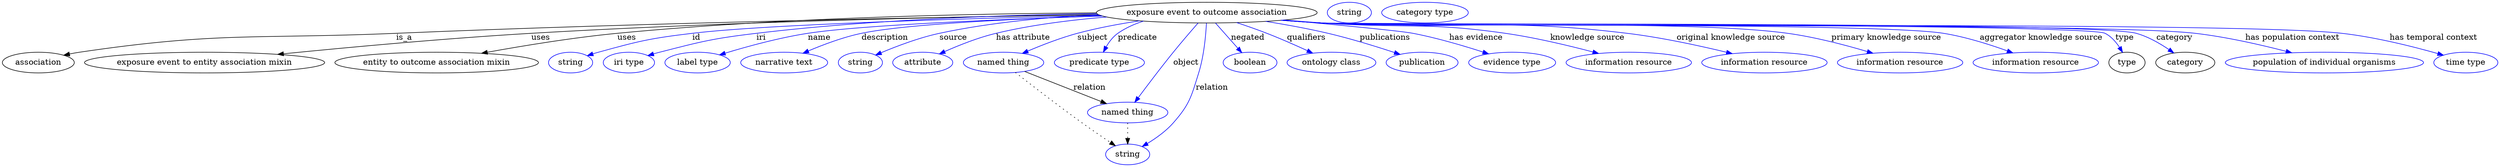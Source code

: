 digraph {
	graph [bb="0,0,3508.2,283"];
	node [label="\N"];
	"exposure event to outcome association"	[height=0.5,
		label="exposure event to outcome association",
		pos="1688,265",
		width=4.0982];
	association	[height=0.5,
		pos="50.046,178",
		width=1.3902];
	"exposure event to outcome association" -> association	[label=is_a,
		lp="556.05,221.5",
		pos="e,85.963,190.62 1542.7,261.64 1325.5,257.64 903.38,248.04 545.05,229 350.99,218.69 300.31,230.42 109.05,196 104.68,195.21 100.17,\
194.23 95.686,193.14"];
	"exposure event to entity association mixin"	[height=0.5,
		pos="279.05,178",
		width=4.4593];
	"exposure event to outcome association" -> "exposure event to entity association mixin"	[label=uses,
		lp="745.05,221.5",
		pos="e,378.94,192.12 1542.2,261.96 1354.8,258.59 1019.3,249.98 733.05,229 615.28,220.37 480.89,204.86 389.08,193.4"];
	"entity to outcome association mixin"	[height=0.5,
		pos="595.05,178",
		width=3.8274];
	"exposure event to outcome association" -> "entity to outcome association mixin"	[label=uses,
		lp="865.05,221.5",
		pos="e,658.51,194.05 1540.5,264.46 1373.2,263.45 1092.6,257.08 853.05,229 790.28,221.64 719.9,207.61 668.53,196.28"];
	id	[color=blue,
		height=0.5,
		label=string,
		pos="781.05,178",
		width=0.84854];
	"exposure event to outcome association" -> id	[color=blue,
		label=id,
		lp="965.55,221.5",
		pos="e,804.48,189.74 1545.4,260.27 1366.2,255.05 1069,244.42 960.05,229 897.18,220.1 881.37,215.82 821.05,196 818.66,195.22 816.22,194.35 \
813.78,193.44",
		style=solid];
	iri	[color=blue,
		height=0.5,
		label="iri type",
		pos="866.05,178",
		width=1.011];
	"exposure event to outcome association" -> iri	[color=blue,
		label=iri,
		lp="1059.5,221.5",
		pos="e,893.59,189.81 1541,263.16 1411.9,260.7 1219.2,252.83 1053,229 989.34,219.86 973.68,214.52 912.05,196 909.12,195.12 906.12,194.16 \
903.11,193.14",
		style=solid];
	name	[color=blue,
		height=0.5,
		label="label type",
		pos="966.05,178",
		width=1.2638];
	"exposure event to outcome association" -> name	[color=blue,
		label=name,
		lp="1143.5,221.5",
		pos="e,997.45,191.16 1540.4,264.16 1426.8,262.03 1266.4,254.11 1128,229 1085.9,221.36 1039.4,206.26 1007,194.64",
		style=solid];
	description	[color=blue,
		height=0.5,
		label="narrative text",
		pos="1087,178",
		width=1.6068];
	"exposure event to outcome association" -> description	[color=blue,
		label=description,
		lp="1236.5,221.5",
		pos="e,1115,193.83 1549.1,258.91 1430.3,253.64 1268.8,244.04 1206,229 1177.5,222.16 1147,209.24 1124.1,198.24",
		style=solid];
	source	[color=blue,
		height=0.5,
		label=string,
		pos="1193,178",
		width=0.84854];
	"exposure event to outcome association" -> source	[color=blue,
		label=source,
		lp="1334,221.5",
		pos="e,1215.5,190.52 1545.6,260.09 1475.7,255.78 1390.6,246.94 1316,229 1283.8,221.24 1248.9,206.41 1224.6,194.9",
		style=solid];
	"has attribute"	[color=blue,
		height=0.5,
		label=attribute,
		pos="1282,178",
		width=1.1193];
	"exposure event to outcome association" -> "has attribute"	[color=blue,
		label="has attribute",
		lp="1431.5,221.5",
		pos="e,1307.1,192.3 1558.4,256.35 1507.8,251.29 1449.6,242.9 1398,229 1369.5,221.3 1338.9,207.85 1316.3,196.84",
		style=solid];
	subject	[color=blue,
		height=0.5,
		label="named thing",
		pos="1396,178",
		width=1.5346];
	"exposure event to outcome association" -> subject	[color=blue,
		label=subject,
		lp="1525.5,221.5",
		pos="e,1423.8,193.84 1596.7,250.8 1567.4,245.41 1535,238.23 1506,229 1480.9,221 1453.9,208.79 1433,198.44",
		style=solid];
	predicate	[color=blue,
		height=0.5,
		label="predicate type",
		pos="1530,178",
		width=1.679];
	"exposure event to outcome association" -> predicate	[color=blue,
		label=predicate,
		lp="1587,221.5",
		pos="e,1537.1,196.17 1604.4,250.05 1589.4,245.04 1574.6,238.24 1562,229 1553.7,222.82 1546.9,213.74 1541.8,205.01",
		style=solid];
	object	[color=blue,
		height=0.5,
		label="named thing",
		pos="1574,91",
		width=1.5346];
	"exposure event to outcome association" -> object	[color=blue,
		label=object,
		lp="1657,178",
		pos="e,1584.3,108.73 1675.6,246.83 1665.7,233.18 1651.8,213.53 1640,196 1622.3,169.53 1602.9,138.66 1589.7,117.46",
		style=solid];
	relation	[color=blue,
		height=0.5,
		label=string,
		pos="1574,18",
		width=0.84854];
	"exposure event to outcome association" -> relation	[color=blue,
		label=relation,
		lp="1692,134.5",
		pos="e,1593.9,31.882 1687.7,246.93 1686,211.24 1677.9,127.52 1638,73 1628.2,59.554 1614.4,47.328 1602.1,37.923",
		style=solid];
	negated	[color=blue,
		height=0.5,
		label=boolean,
		pos="1754,178",
		width=1.0652];
	"exposure event to outcome association" -> negated	[color=blue,
		label=negated,
		lp="1746.5,221.5",
		pos="e,1741.4,195.31 1701.4,246.8 1711.1,234.35 1724.3,217.34 1735,203.47",
		style=solid];
	qualifiers	[color=blue,
		height=0.5,
		label="ontology class",
		pos="1872,178",
		width=1.7151];
	"exposure event to outcome association" -> qualifiers	[color=blue,
		label=qualifiers,
		lp="1828.5,221.5",
		pos="e,1843.4,193.97 1728.9,247.65 1742.7,241.95 1758.1,235.38 1772,229 1792.9,219.46 1815.8,208.09 1834.4,198.6",
		style=solid];
	publications	[color=blue,
		height=0.5,
		label=publication,
		pos="2002,178",
		width=1.3902];
	"exposure event to outcome association" -> publications	[color=blue,
		label=publications,
		lp="1940.5,221.5",
		pos="e,1969.3,191.77 1767.7,249.84 1796.4,244.16 1828.8,237.04 1858,229 1892.7,219.45 1931.2,205.94 1959.6,195.37",
		style=solid];
	"has evidence"	[color=blue,
		height=0.5,
		label="evidence type",
		pos="2130,178",
		width=1.661];
	"exposure event to outcome association" -> "has evidence"	[color=blue,
		label="has evidence",
		lp="2069,221.5",
		pos="e,2095,192.74 1793,252.35 1868.5,243.8 1960,233.01 1978,229 2014.8,220.81 2055.3,207.26 2085.2,196.33",
		style=solid];
	"knowledge source"	[color=blue,
		height=0.5,
		label="information resource",
		pos="2293,178",
		width=2.3651];
	"exposure event to outcome association" -> "knowledge source"	[color=blue,
		label="knowledge source",
		lp="2224.5,221.5",
		pos="e,2249.1,193.49 1791.6,252.12 1809.1,250.28 1827.1,248.5 1844,247 1961.2,236.63 1992.1,248.44 2108,229 2152.9,221.49 2202.6,207.75 \
2239.1,196.57",
		style=solid];
	"original knowledge source"	[color=blue,
		height=0.5,
		label="information resource",
		pos="2481,178",
		width=2.3651];
	"exposure event to outcome association" -> "original knowledge source"	[color=blue,
		label="original knowledge source",
		lp="2424.5,221.5",
		pos="e,2434.8,193.2 1789.9,251.9 1807.9,250.05 1826.5,248.32 1844,247 2036.6,232.53 2086.9,256.22 2278,229 2328.5,221.81 2384.7,207.47 \
2425.1,195.98",
		style=solid];
	"primary knowledge source"	[color=blue,
		height=0.5,
		label="information resource",
		pos="2669,178",
		width=2.3651];
	"exposure event to outcome association" -> "primary knowledge source"	[color=blue,
		label="primary knowledge source",
		lp="2640,221.5",
		pos="e,2629.3,194.04 1788.6,251.83 1807,249.94 1826.1,248.22 1844,247 1989.8,237.08 2356.8,252.03 2501,229 2541.8,222.5 2586.4,208.87 \
2619.5,197.49",
		style=solid];
	"aggregator knowledge source"	[color=blue,
		height=0.5,
		label="information resource",
		pos="2857,178",
		width=2.3651];
	"exposure event to outcome association" -> "aggregator knowledge source"	[color=blue,
		label="aggregator knowledge source",
		lp="2853,221.5",
		pos="e,2823.1,194.62 1788.2,251.77 1806.8,249.88 1826,248.17 1844,247 2037.7,234.48 2526.2,264.09 2717,229 2750.5,222.84 2786.7,209.75 \
2813.9,198.51",
		style=solid];
	type	[height=0.5,
		pos="2987,178",
		width=0.75];
	"exposure event to outcome association" -> type	[color=blue,
		label=type,
		lp="2972,221.5",
		pos="e,2976.4,194.89 1788.2,251.71 1806.7,249.82 1826,248.13 1844,247 1904.7,243.21 2881.1,252.7 2937,229 2950.1,223.48 2961.5,212.8 \
2970.1,202.73",
		style=solid];
	category	[height=0.5,
		pos="3073,178",
		width=1.1374];
	"exposure event to outcome association" -> category	[color=blue,
		label=category,
		lp="3046.5,221.5",
		pos="e,3054.1,194.05 1788.2,251.69 1806.7,249.81 1826,248.13 1844,247 1907.5,243.05 2926.8,246.18 2988,229 3008.9,223.14 3029.9,210.86 \
3045.8,199.93",
		style=solid];
	"has population context"	[color=blue,
		height=0.5,
		label="population of individual organisms",
		pos="3267,178",
		width=3.7552];
	"exposure event to outcome association" -> "has population context"	[color=blue,
		label="has population context",
		lp="3212,221.5",
		pos="e,3218.9,194.9 1787.8,251.72 1806.5,249.82 1825.8,248.12 1844,247 2116.9,230.17 2803.1,265.54 3074,229 3120.2,222.78 3171.1,209.3 \
3209.1,197.9",
		style=solid];
	"has temporal context"	[color=blue,
		height=0.5,
		label="time type",
		pos="3464,178",
		width=1.2277];
	"exposure event to outcome association" -> "has temporal context"	[color=blue,
		label="has temporal context",
		lp="3407.5,221.5",
		pos="e,3432,190.46 1787.8,251.69 1806.5,249.8 1825.8,248.1 1844,247 2003.1,237.36 3120,249.32 3278,229 3328.7,222.48 3385.2,205.92 3422.5,\
193.64",
		style=solid];
	subject -> object	[label=relation,
		lp="1517,134.5",
		pos="e,1544.2,106.27 1425.8,162.77 1455.7,148.49 1502,126.42 1534.8,110.72"];
	subject -> relation	[pos="e,1557.1,33.036 1413.6,160.57 1435.9,139.89 1475.4,103.39 1510,73 1522.8,61.782 1537.3,49.538 1549.2,39.55",
		style=dotted];
	object -> relation	[pos="e,1574,36.029 1574,72.813 1574,64.789 1574,55.047 1574,46.069",
		style=dotted];
	association_type	[color=blue,
		height=0.5,
		label=string,
		pos="1884,265",
		width=0.84854];
	association_category	[color=blue,
		height=0.5,
		label="category type",
		pos="1991,265",
		width=1.6249];
}
